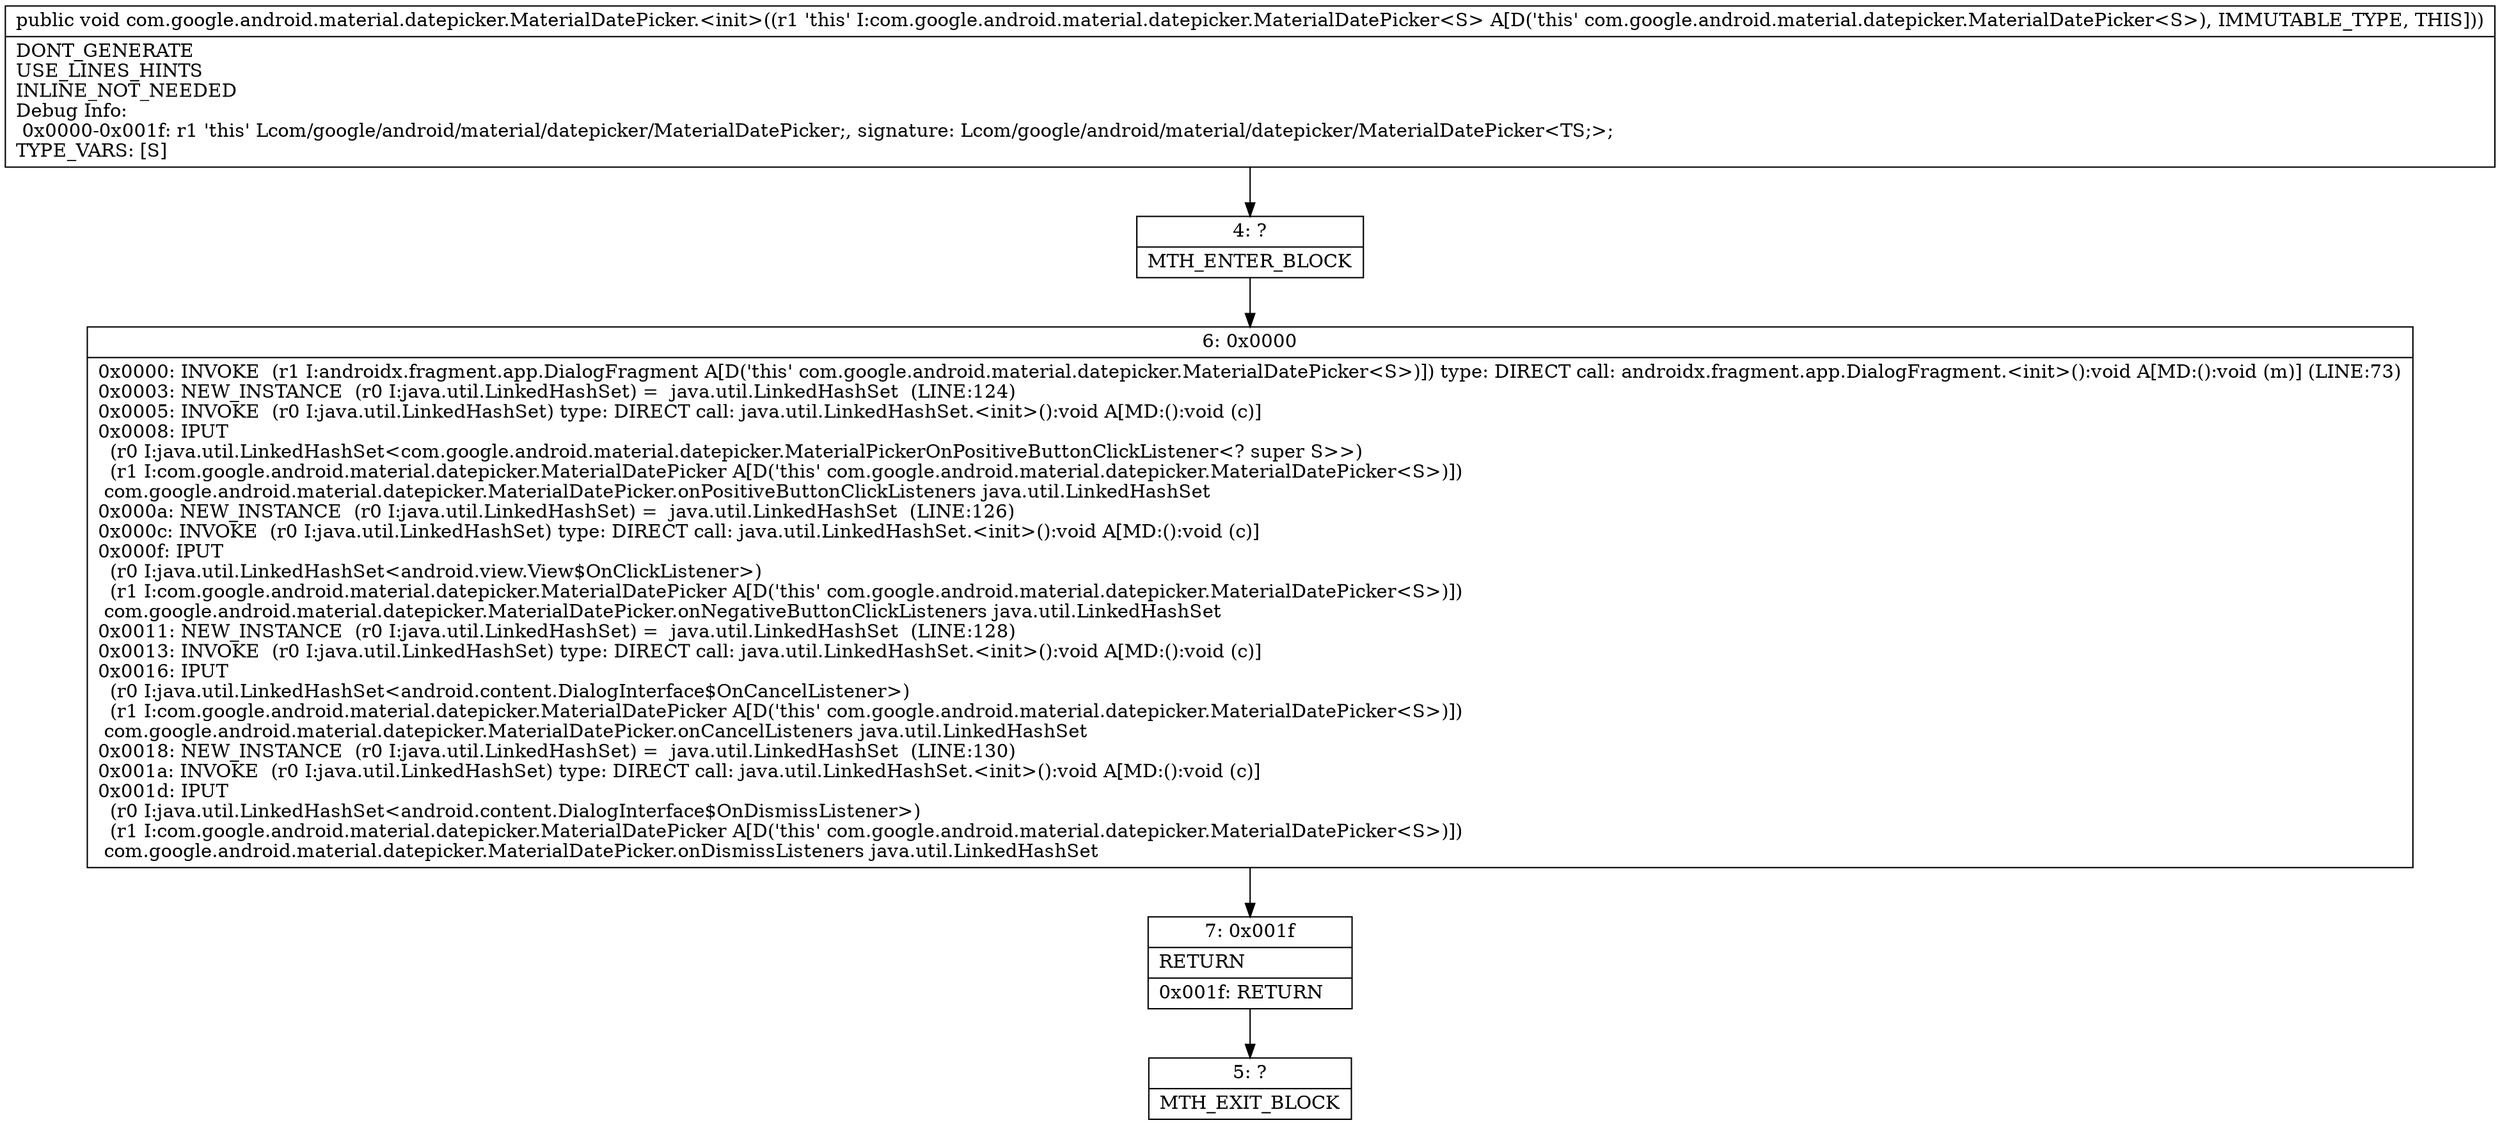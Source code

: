 digraph "CFG forcom.google.android.material.datepicker.MaterialDatePicker.\<init\>()V" {
Node_4 [shape=record,label="{4\:\ ?|MTH_ENTER_BLOCK\l}"];
Node_6 [shape=record,label="{6\:\ 0x0000|0x0000: INVOKE  (r1 I:androidx.fragment.app.DialogFragment A[D('this' com.google.android.material.datepicker.MaterialDatePicker\<S\>)]) type: DIRECT call: androidx.fragment.app.DialogFragment.\<init\>():void A[MD:():void (m)] (LINE:73)\l0x0003: NEW_INSTANCE  (r0 I:java.util.LinkedHashSet) =  java.util.LinkedHashSet  (LINE:124)\l0x0005: INVOKE  (r0 I:java.util.LinkedHashSet) type: DIRECT call: java.util.LinkedHashSet.\<init\>():void A[MD:():void (c)]\l0x0008: IPUT  \l  (r0 I:java.util.LinkedHashSet\<com.google.android.material.datepicker.MaterialPickerOnPositiveButtonClickListener\<? super S\>\>)\l  (r1 I:com.google.android.material.datepicker.MaterialDatePicker A[D('this' com.google.android.material.datepicker.MaterialDatePicker\<S\>)])\l com.google.android.material.datepicker.MaterialDatePicker.onPositiveButtonClickListeners java.util.LinkedHashSet \l0x000a: NEW_INSTANCE  (r0 I:java.util.LinkedHashSet) =  java.util.LinkedHashSet  (LINE:126)\l0x000c: INVOKE  (r0 I:java.util.LinkedHashSet) type: DIRECT call: java.util.LinkedHashSet.\<init\>():void A[MD:():void (c)]\l0x000f: IPUT  \l  (r0 I:java.util.LinkedHashSet\<android.view.View$OnClickListener\>)\l  (r1 I:com.google.android.material.datepicker.MaterialDatePicker A[D('this' com.google.android.material.datepicker.MaterialDatePicker\<S\>)])\l com.google.android.material.datepicker.MaterialDatePicker.onNegativeButtonClickListeners java.util.LinkedHashSet \l0x0011: NEW_INSTANCE  (r0 I:java.util.LinkedHashSet) =  java.util.LinkedHashSet  (LINE:128)\l0x0013: INVOKE  (r0 I:java.util.LinkedHashSet) type: DIRECT call: java.util.LinkedHashSet.\<init\>():void A[MD:():void (c)]\l0x0016: IPUT  \l  (r0 I:java.util.LinkedHashSet\<android.content.DialogInterface$OnCancelListener\>)\l  (r1 I:com.google.android.material.datepicker.MaterialDatePicker A[D('this' com.google.android.material.datepicker.MaterialDatePicker\<S\>)])\l com.google.android.material.datepicker.MaterialDatePicker.onCancelListeners java.util.LinkedHashSet \l0x0018: NEW_INSTANCE  (r0 I:java.util.LinkedHashSet) =  java.util.LinkedHashSet  (LINE:130)\l0x001a: INVOKE  (r0 I:java.util.LinkedHashSet) type: DIRECT call: java.util.LinkedHashSet.\<init\>():void A[MD:():void (c)]\l0x001d: IPUT  \l  (r0 I:java.util.LinkedHashSet\<android.content.DialogInterface$OnDismissListener\>)\l  (r1 I:com.google.android.material.datepicker.MaterialDatePicker A[D('this' com.google.android.material.datepicker.MaterialDatePicker\<S\>)])\l com.google.android.material.datepicker.MaterialDatePicker.onDismissListeners java.util.LinkedHashSet \l}"];
Node_7 [shape=record,label="{7\:\ 0x001f|RETURN\l|0x001f: RETURN   \l}"];
Node_5 [shape=record,label="{5\:\ ?|MTH_EXIT_BLOCK\l}"];
MethodNode[shape=record,label="{public void com.google.android.material.datepicker.MaterialDatePicker.\<init\>((r1 'this' I:com.google.android.material.datepicker.MaterialDatePicker\<S\> A[D('this' com.google.android.material.datepicker.MaterialDatePicker\<S\>), IMMUTABLE_TYPE, THIS]))  | DONT_GENERATE\lUSE_LINES_HINTS\lINLINE_NOT_NEEDED\lDebug Info:\l  0x0000\-0x001f: r1 'this' Lcom\/google\/android\/material\/datepicker\/MaterialDatePicker;, signature: Lcom\/google\/android\/material\/datepicker\/MaterialDatePicker\<TS;\>;\lTYPE_VARS: [S]\l}"];
MethodNode -> Node_4;Node_4 -> Node_6;
Node_6 -> Node_7;
Node_7 -> Node_5;
}

